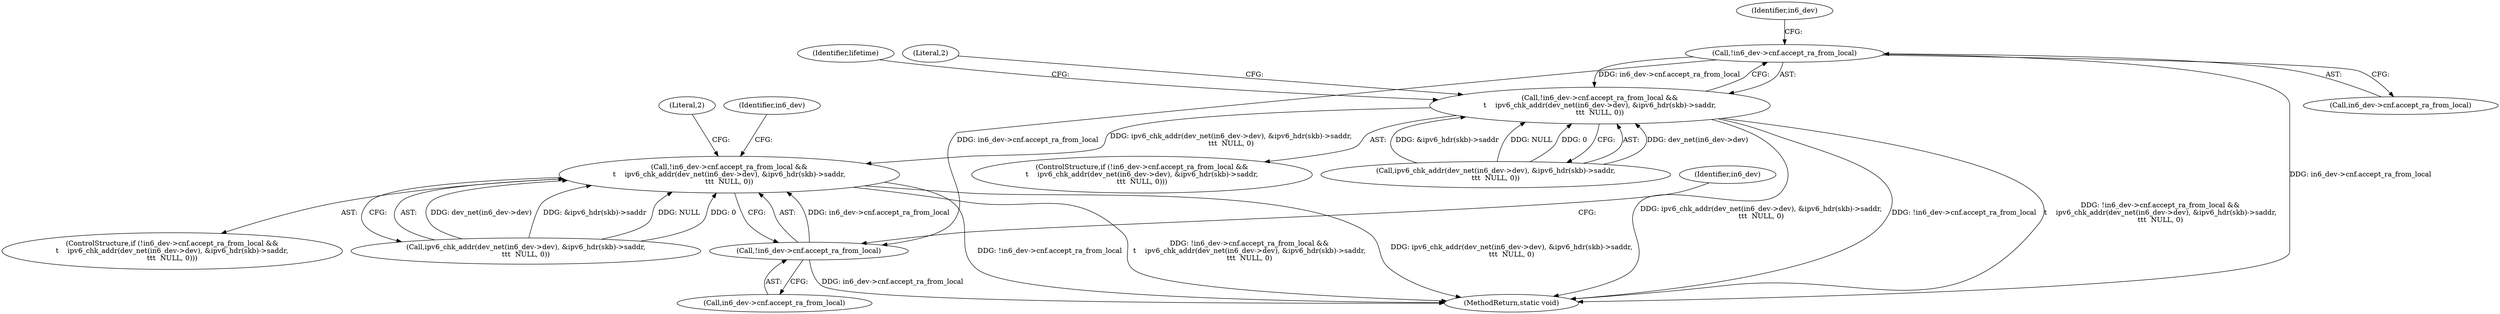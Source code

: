 digraph "0_linux_6fd99094de2b83d1d4c8457f2c83483b2828e75a@pointer" {
"1000333" [label="(Call,!in6_dev->cnf.accept_ra_from_local)"];
"1000332" [label="(Call,!in6_dev->cnf.accept_ra_from_local &&\n\t    ipv6_chk_addr(dev_net(in6_dev->dev), &ipv6_hdr(skb)->saddr,\n\t\t\t  NULL, 0))"];
"1000799" [label="(Call,!in6_dev->cnf.accept_ra_from_local &&\n\t    ipv6_chk_addr(dev_net(in6_dev->dev), &ipv6_hdr(skb)->saddr,\n\t\t\t  NULL, 0))"];
"1000800" [label="(Call,!in6_dev->cnf.accept_ra_from_local)"];
"1000342" [label="(Identifier,in6_dev)"];
"1001104" [label="(MethodReturn,static void)"];
"1000333" [label="(Call,!in6_dev->cnf.accept_ra_from_local)"];
"1000801" [label="(Call,in6_dev->cnf.accept_ra_from_local)"];
"1000809" [label="(Identifier,in6_dev)"];
"1000799" [label="(Call,!in6_dev->cnf.accept_ra_from_local &&\n\t    ipv6_chk_addr(dev_net(in6_dev->dev), &ipv6_hdr(skb)->saddr,\n\t\t\t  NULL, 0))"];
"1000331" [label="(ControlStructure,if (!in6_dev->cnf.accept_ra_from_local &&\n\t    ipv6_chk_addr(dev_net(in6_dev->dev), &ipv6_hdr(skb)->saddr,\n\t\t\t  NULL, 0)))"];
"1000339" [label="(Call,ipv6_chk_addr(dev_net(in6_dev->dev), &ipv6_hdr(skb)->saddr,\n\t\t\t  NULL, 0))"];
"1000363" [label="(Identifier,lifetime)"];
"1000820" [label="(Literal,2)"];
"1000353" [label="(Literal,2)"];
"1000798" [label="(ControlStructure,if (!in6_dev->cnf.accept_ra_from_local &&\n\t    ipv6_chk_addr(dev_net(in6_dev->dev), &ipv6_hdr(skb)->saddr,\n\t\t\t  NULL, 0)))"];
"1000800" [label="(Call,!in6_dev->cnf.accept_ra_from_local)"];
"1000806" [label="(Call,ipv6_chk_addr(dev_net(in6_dev->dev), &ipv6_hdr(skb)->saddr,\n\t\t\t  NULL, 0))"];
"1000332" [label="(Call,!in6_dev->cnf.accept_ra_from_local &&\n\t    ipv6_chk_addr(dev_net(in6_dev->dev), &ipv6_hdr(skb)->saddr,\n\t\t\t  NULL, 0))"];
"1000334" [label="(Call,in6_dev->cnf.accept_ra_from_local)"];
"1000833" [label="(Identifier,in6_dev)"];
"1000333" -> "1000332"  [label="AST: "];
"1000333" -> "1000334"  [label="CFG: "];
"1000334" -> "1000333"  [label="AST: "];
"1000342" -> "1000333"  [label="CFG: "];
"1000332" -> "1000333"  [label="CFG: "];
"1000333" -> "1001104"  [label="DDG: in6_dev->cnf.accept_ra_from_local"];
"1000333" -> "1000332"  [label="DDG: in6_dev->cnf.accept_ra_from_local"];
"1000333" -> "1000800"  [label="DDG: in6_dev->cnf.accept_ra_from_local"];
"1000332" -> "1000331"  [label="AST: "];
"1000332" -> "1000339"  [label="CFG: "];
"1000339" -> "1000332"  [label="AST: "];
"1000353" -> "1000332"  [label="CFG: "];
"1000363" -> "1000332"  [label="CFG: "];
"1000332" -> "1001104"  [label="DDG: ipv6_chk_addr(dev_net(in6_dev->dev), &ipv6_hdr(skb)->saddr,\n\t\t\t  NULL, 0)"];
"1000332" -> "1001104"  [label="DDG: !in6_dev->cnf.accept_ra_from_local"];
"1000332" -> "1001104"  [label="DDG: !in6_dev->cnf.accept_ra_from_local &&\n\t    ipv6_chk_addr(dev_net(in6_dev->dev), &ipv6_hdr(skb)->saddr,\n\t\t\t  NULL, 0)"];
"1000339" -> "1000332"  [label="DDG: dev_net(in6_dev->dev)"];
"1000339" -> "1000332"  [label="DDG: &ipv6_hdr(skb)->saddr"];
"1000339" -> "1000332"  [label="DDG: NULL"];
"1000339" -> "1000332"  [label="DDG: 0"];
"1000332" -> "1000799"  [label="DDG: ipv6_chk_addr(dev_net(in6_dev->dev), &ipv6_hdr(skb)->saddr,\n\t\t\t  NULL, 0)"];
"1000799" -> "1000798"  [label="AST: "];
"1000799" -> "1000800"  [label="CFG: "];
"1000799" -> "1000806"  [label="CFG: "];
"1000800" -> "1000799"  [label="AST: "];
"1000806" -> "1000799"  [label="AST: "];
"1000820" -> "1000799"  [label="CFG: "];
"1000833" -> "1000799"  [label="CFG: "];
"1000799" -> "1001104"  [label="DDG: ipv6_chk_addr(dev_net(in6_dev->dev), &ipv6_hdr(skb)->saddr,\n\t\t\t  NULL, 0)"];
"1000799" -> "1001104"  [label="DDG: !in6_dev->cnf.accept_ra_from_local"];
"1000799" -> "1001104"  [label="DDG: !in6_dev->cnf.accept_ra_from_local &&\n\t    ipv6_chk_addr(dev_net(in6_dev->dev), &ipv6_hdr(skb)->saddr,\n\t\t\t  NULL, 0)"];
"1000800" -> "1000799"  [label="DDG: in6_dev->cnf.accept_ra_from_local"];
"1000806" -> "1000799"  [label="DDG: dev_net(in6_dev->dev)"];
"1000806" -> "1000799"  [label="DDG: &ipv6_hdr(skb)->saddr"];
"1000806" -> "1000799"  [label="DDG: NULL"];
"1000806" -> "1000799"  [label="DDG: 0"];
"1000800" -> "1000801"  [label="CFG: "];
"1000801" -> "1000800"  [label="AST: "];
"1000809" -> "1000800"  [label="CFG: "];
"1000800" -> "1001104"  [label="DDG: in6_dev->cnf.accept_ra_from_local"];
}
